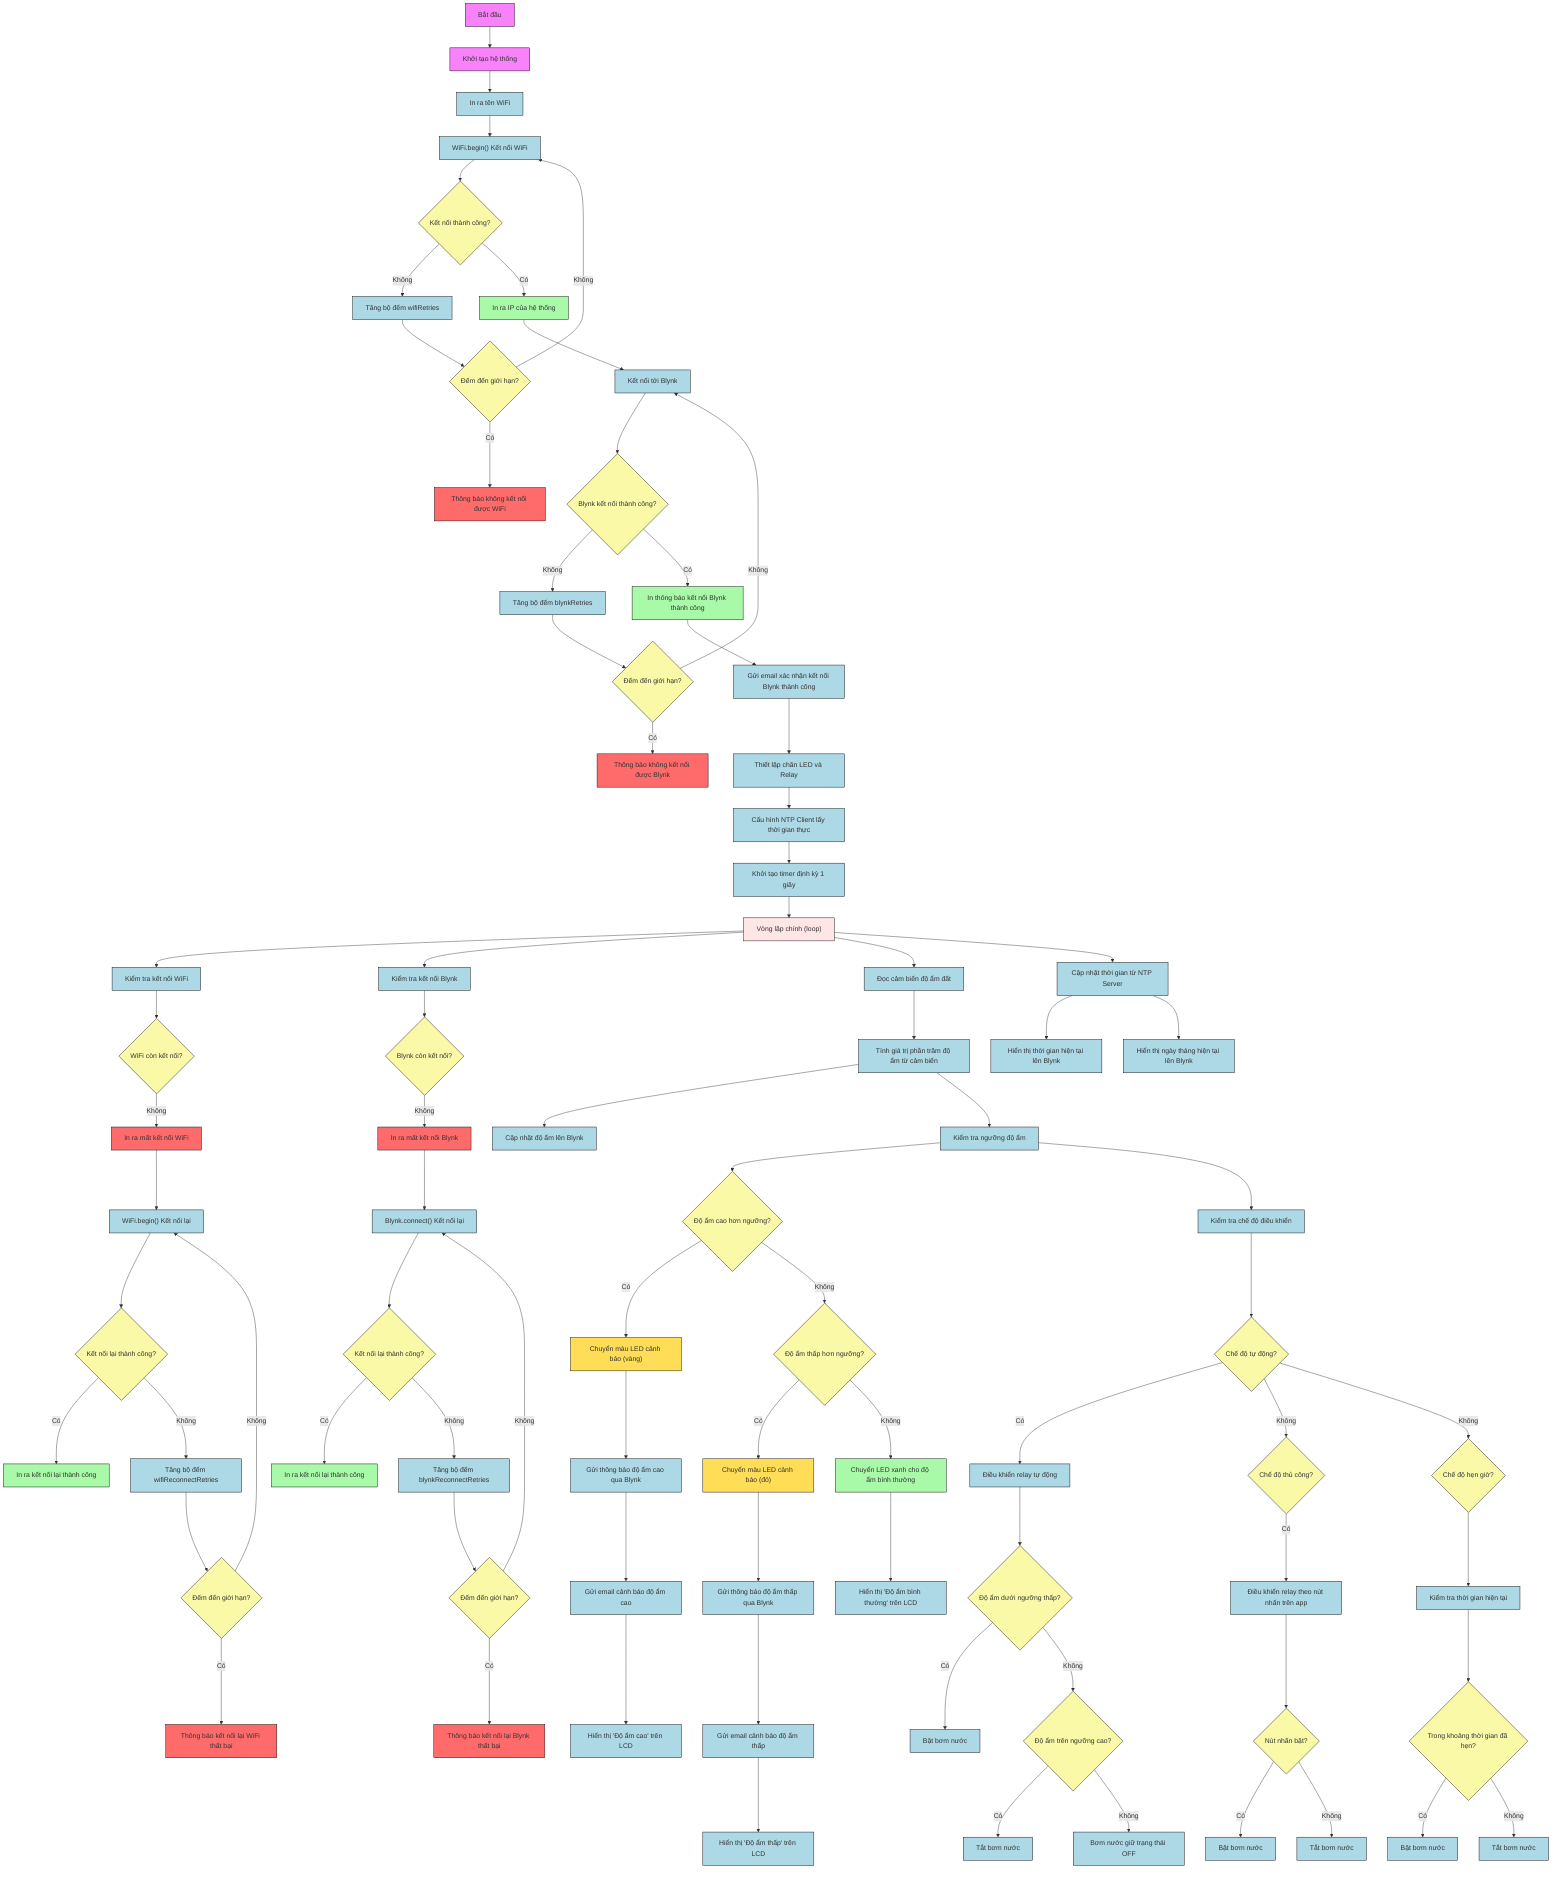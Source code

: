 graph TD;
    A1[Bắt đầu]:::start --> A2[Khởi tạo hệ thống]:::start
    
    %% Khởi tạo kết nối WiFi
    A2 --> B1[In ra tên WiFi]:::action
    B1 --> B2["WiFi.begin() Kết nối WiFi"]:::action
    B2 --> B3{Kết nối thành công?}:::decision
    B3 -->|Không| B4[Tăng bộ đếm wifiRetries]:::action
    B4 --> B5{Đếm đến giới hạn?}:::decision
    B5 -->|Có| B6[Thông báo không kết nối được WiFi]:::error
    B5 -->|Không| B2
    B3 -->|Có| B7[In ra IP của hệ thống]:::success

    %% Khởi tạo kết nối Blynk
    B7 --> C1[Kết nối tới Blynk]:::action
    C1 --> C2{Blynk kết nối thành công?}:::decision
    C2 -->|Không| C3[Tăng bộ đếm blynkRetries]:::action
    C3 --> C4{Đếm đến giới hạn?}:::decision
    C4 -->|Có| C5[Thông báo không kết nối được Blynk]:::error
    C4 -->|Không| C1
    C2 -->|Có| C6[In thông báo kết nối Blynk thành công]:::success
    C6 --> C7[Gửi email xác nhận kết nối Blynk thành công]:::action

    %% Cấu hình các chân và khởi động các module
    C7 --> D1[Thiết lập chân LED và Relay]:::action
    D1 --> D2[Cấu hình NTP Client lấy thời gian thực]:::action
    D2 --> D3[Khởi tạo timer định kỳ 1 giây]:::action

    %% Vòng lặp chính của hệ thống
    D3 --> E1["Vòng lặp chính (loop)"]:::loop
    E1 --> E2[Kiểm tra kết nối WiFi]:::action
    E2 --> E3{WiFi còn kết nối?}:::decision
    E3 -->|Không| E4[In ra mất kết nối WiFi]:::error
    E4 --> E5["WiFi.begin() Kết nối lại"]:::action
    E5 --> E6{Kết nối lại thành công?}:::decision
    E6 -->|Có| E7[In ra kết nối lại thành công]:::success
    E6 -->|Không| E8[Tăng bộ đếm wifiReconnectRetries]:::action
    E8 --> E9{Đếm đến giới hạn?}:::decision
    E9 -->|Có| E10[Thông báo kết nối lại WiFi thất bại]:::error
    E9 -->|Không| E5
    
    %% Kiểm tra kết nối Blynk
    E1 --> F1[Kiểm tra kết nối Blynk]:::action
    F1 --> F2{Blynk còn kết nối?}:::decision
    F2 -->|Không| F3[In ra mất kết nối Blynk]:::error
    F3 --> F4["Blynk.connect() Kết nối lại"]:::action
    F4 --> F5{Kết nối lại thành công?}:::decision
    F5 -->|Có| F6[In ra kết nối lại thành công]:::success
    F5 -->|Không| F7[Tăng bộ đếm blynkReconnectRetries]:::action
    F7 --> F8{Đếm đến giới hạn?}:::decision
    F8 -->|Có| F9[Thông báo kết nối lại Blynk thất bại]:::error
    F8 -->|Không| F4

    %% Đọc cảm biến và cập nhật Blynk
    E1 --> G1[Đọc cảm biến độ ẩm đất]:::action
    G1 --> G2[Tính giá trị phần trăm độ ẩm từ cảm biến]:::action
    G2 --> G3[Cập nhật độ ẩm lên Blynk]:::action
    G2 --> G4[Kiểm tra ngưỡng độ ẩm]:::action

    %% Kiểm tra ngưỡng độ ẩm và gửi cảnh báo
    G4 --> H1{Độ ẩm cao hơn ngưỡng?}:::decision
    H1 -->|Có| H2["Chuyển màu LED cảnh báo (vàng)"]:::warning
    H2 --> H3[Gửi thông báo độ ẩm cao qua Blynk]:::action
    H3 --> H4[Gửi email cảnh báo độ ẩm cao]:::action
    H4 --> H5[Hiển thị 'Độ ẩm cao' trên LCD]:::action
    H1 -->|Không| H6{Độ ẩm thấp hơn ngưỡng?}:::decision
    H6 -->|Có| H7["Chuyển màu LED cảnh báo (đỏ)"]:::warning
    H7 --> H8[Gửi thông báo độ ẩm thấp qua Blynk]:::action
    H8 --> H9[Gửi email cảnh báo độ ẩm thấp]:::action
    H9 --> H10[Hiển thị 'Độ ẩm thấp' trên LCD]:::action
    H6 -->|Không| H11[Chuyển LED xanh cho độ ẩm bình thường]:::success
    H11 --> H12[Hiển thị 'Độ ẩm bình thường' trên LCD]:::action

    %% Điều khiển relay dựa trên chế độ
    G4 --> I1[Kiểm tra chế độ điều khiển]:::action
    I1 --> I2{Chế độ tự động?}:::decision
    I2 -->|Có| I3[Điều khiển relay tự động]:::action
    I3 --> I4{Độ ẩm dưới ngưỡng thấp?}:::decision
    I4 -->|Có| I5[Bật bơm nước]:::action
    I4 -->|Không| I6{Độ ẩm trên ngưỡng cao?}:::decision
    I6 -->|Có| I7[Tắt bơm nước]:::action
    I6 -->|Không| I8[Bơm nước giữ trạng thái OFF]:::action

    I2 -->|Không| I9{Chế độ thủ công?}:::decision
    I9 -->|Có| I10[Điều khiển relay theo nút nhấn trên app]:::action
    I10 --> I11{Nút nhấn bật?}:::decision
    I11 -->|Có| I12[Bật bơm nước]:::action
    I11 -->|Không| I13[Tắt bơm nước]:::action

    I2 -->|Không| I14{Chế độ hẹn giờ?}:::decision
    I14 --> I15[Kiểm tra thời gian hiện tại]:::action
    I15 --> I16{Trong khoảng thời gian đã hẹn?}:::decision
    I16 -->|Có| I17[Bật bơm nước]:::action
    I16 -->|Không| I18[Tắt bơm nước]:::action

    %% Cập nhật thời gian hiện tại và ngày tháng lên app
    E1 --> J1[Cập nhật thời gian từ NTP Server]:::action
    J1 --> J2[Hiển thị thời gian hiện tại lên Blynk]:::action
    J1 --> J3[Hiển thị ngày tháng hiện tại lên Blynk]:::action

    %% Class definitions for colors
    classDef start fill:#f882fa,stroke:#000,stroke-width:1px;
    classDef action fill:#add8e6,stroke:#000,stroke-width:1px;
    classDef decision fill:#f9f9a8,stroke:#000,stroke-width:1px;
    classDef success fill:#a8f9a8,stroke:#000,stroke-width:1px;
    classDef warning fill:#ffdd57,stroke:#000,stroke-width:1px;
    classDef error fill:#ff6b6b,stroke:#000,stroke-width:1px;
    classDef loop fill:#ffe6e6,stroke:#000,stroke-width:1px;